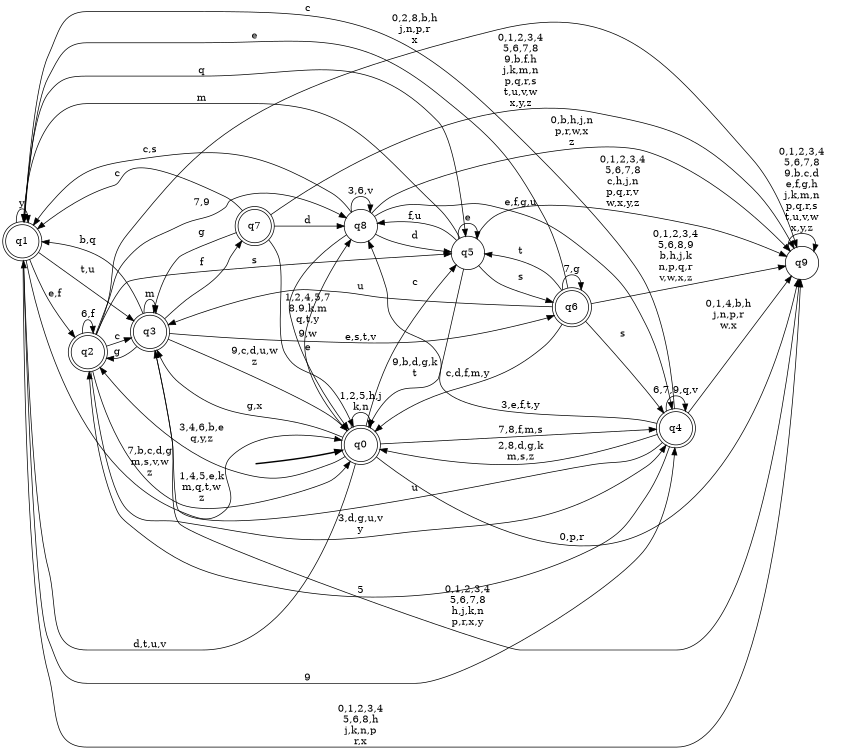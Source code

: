 digraph BlueStar {
__start0 [style = invis, shape = none, label = "", width = 0, height = 0];

rankdir=LR;
size="8,5";

s0 [style="rounded,filled", color="black", fillcolor="white" shape="doublecircle", label="q0"];
s1 [style="rounded,filled", color="black", fillcolor="white" shape="doublecircle", label="q1"];
s2 [style="rounded,filled", color="black", fillcolor="white" shape="doublecircle", label="q2"];
s3 [style="rounded,filled", color="black", fillcolor="white" shape="doublecircle", label="q3"];
s4 [style="rounded,filled", color="black", fillcolor="white" shape="doublecircle", label="q4"];
s5 [style="filled", color="black", fillcolor="white" shape="circle", label="q5"];
s6 [style="rounded,filled", color="black", fillcolor="white" shape="doublecircle", label="q6"];
s7 [style="rounded,filled", color="black", fillcolor="white" shape="doublecircle", label="q7"];
s8 [style="filled", color="black", fillcolor="white" shape="circle", label="q8"];
s9 [style="filled", color="black", fillcolor="white" shape="circle", label="q9"];
subgraph cluster_main { 
	graph [pad=".75", ranksep="0.15", nodesep="0.15"];
	 style=invis; 
	__start0 -> s0 [penwidth=2];
}
s0 -> s0 [label="1,2,5,h,j\nk,n"];
s0 -> s1 [label="d,t,u,v"];
s0 -> s2 [label="3,4,6,b,e\nq,y,z"];
s0 -> s3 [label="g,x"];
s0 -> s4 [label="7,8,f,m,s"];
s0 -> s5 [label="c"];
s0 -> s8 [label="9,w"];
s0 -> s9 [label="0,p,r"];
s1 -> s0 [label="7,b,c,d,g\nm,s,v,w\nz"];
s1 -> s1 [label="y"];
s1 -> s2 [label="e,f"];
s1 -> s3 [label="t,u"];
s1 -> s4 [label="9"];
s1 -> s5 [label="q"];
s1 -> s9 [label="0,1,2,3,4\n5,6,8,h\nj,k,n,p\nr,x"];
s2 -> s0 [label="1,4,5,e,k\nm,q,t,w\nz"];
s2 -> s2 [label="6,f"];
s2 -> s3 [label="c"];
s2 -> s4 [label="3,d,g,u,v\ny"];
s2 -> s5 [label="s"];
s2 -> s8 [label="7,9"];
s2 -> s9 [label="0,2,8,b,h\nj,n,p,r\nx"];
s3 -> s0 [label="9,c,d,u,w\nz"];
s3 -> s1 [label="b,q"];
s3 -> s2 [label="g"];
s3 -> s3 [label="m"];
s3 -> s6 [label="e,s,t,v"];
s3 -> s7 [label="f"];
s3 -> s9 [label="0,1,2,3,4\n5,6,7,8\nh,j,k,n\np,r,x,y"];
s4 -> s0 [label="2,8,d,g,k\nm,s,z"];
s4 -> s1 [label="c"];
s4 -> s2 [label="5"];
s4 -> s3 [label="u"];
s4 -> s4 [label="6,7,9,q,v"];
s4 -> s8 [label="3,e,f,t,y"];
s4 -> s9 [label="0,1,4,b,h\nj,n,p,r\nw,x"];
s5 -> s0 [label="9,b,d,g,k\nt"];
s5 -> s1 [label="m"];
s5 -> s5 [label="e"];
s5 -> s6 [label="s"];
s5 -> s8 [label="f,u"];
s5 -> s9 [label="0,1,2,3,4\n5,6,7,8\nc,h,j,n\np,q,r,v\nw,x,y,z"];
s6 -> s0 [label="c,d,f,m,y"];
s6 -> s1 [label="e"];
s6 -> s3 [label="u"];
s6 -> s4 [label="s"];
s6 -> s5 [label="t"];
s6 -> s6 [label="7,g"];
s6 -> s9 [label="0,1,2,3,4\n5,6,8,9\nb,h,j,k\nn,p,q,r\nv,w,x,z"];
s7 -> s0 [label="e"];
s7 -> s1 [label="c"];
s7 -> s3 [label="g"];
s7 -> s8 [label="d"];
s7 -> s9 [label="0,1,2,3,4\n5,6,7,8\n9,b,f,h\nj,k,m,n\np,q,r,s\nt,u,v,w\nx,y,z"];
s8 -> s0 [label="1,2,4,5,7\n8,9,k,m\nq,t,y"];
s8 -> s1 [label="c,s"];
s8 -> s4 [label="e,f,g,u"];
s8 -> s5 [label="d"];
s8 -> s8 [label="3,6,v"];
s8 -> s9 [label="0,b,h,j,n\np,r,w,x\nz"];
s9 -> s9 [label="0,1,2,3,4\n5,6,7,8\n9,b,c,d\ne,f,g,h\nj,k,m,n\np,q,r,s\nt,u,v,w\nx,y,z"];

}